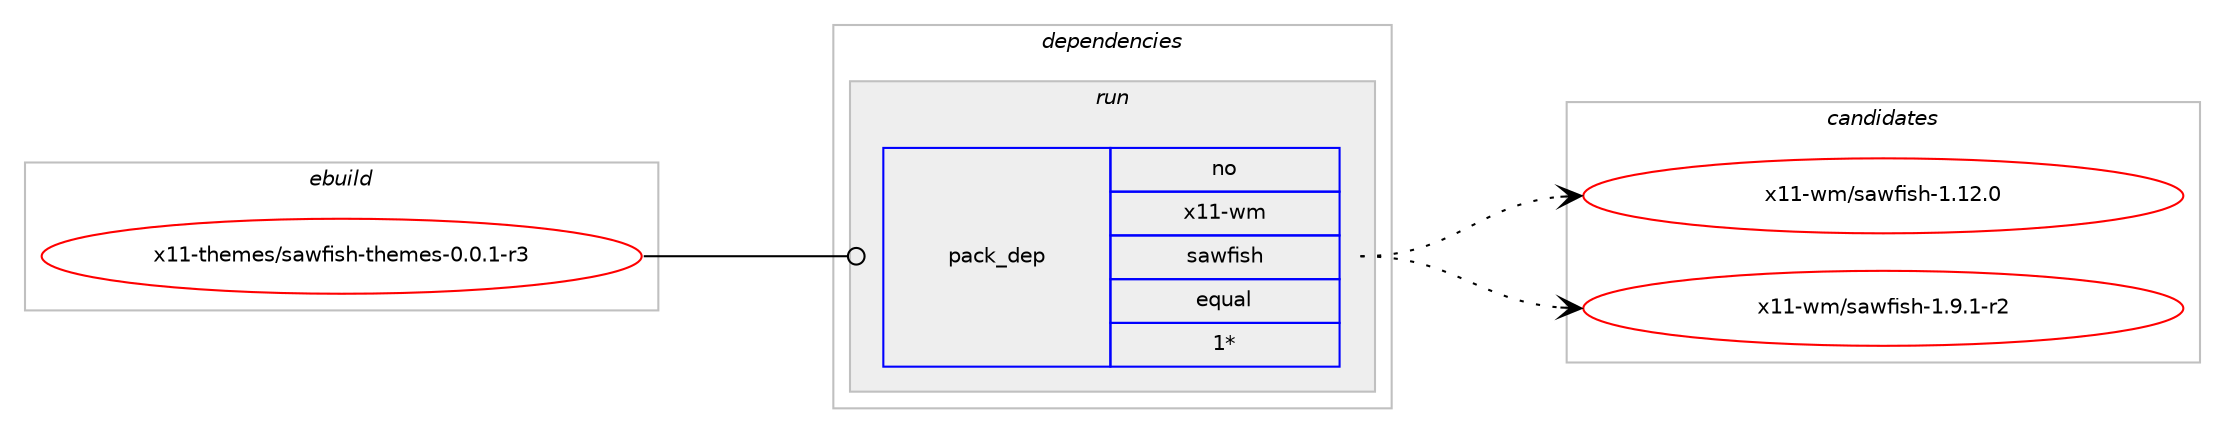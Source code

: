 digraph prolog {

# *************
# Graph options
# *************

newrank=true;
concentrate=true;
compound=true;
graph [rankdir=LR,fontname=Helvetica,fontsize=10,ranksep=1.5];#, ranksep=2.5, nodesep=0.2];
edge  [arrowhead=vee];
node  [fontname=Helvetica,fontsize=10];

# **********
# The ebuild
# **********

subgraph cluster_leftcol {
color=gray;
rank=same;
label=<<i>ebuild</i>>;
id [label="x11-themes/sawfish-themes-0.0.1-r3", color=red, width=4, href="../x11-themes/sawfish-themes-0.0.1-r3.svg"];
}

# ****************
# The dependencies
# ****************

subgraph cluster_midcol {
color=gray;
label=<<i>dependencies</i>>;
subgraph cluster_compile {
fillcolor="#eeeeee";
style=filled;
label=<<i>compile</i>>;
}
subgraph cluster_compileandrun {
fillcolor="#eeeeee";
style=filled;
label=<<i>compile and run</i>>;
}
subgraph cluster_run {
fillcolor="#eeeeee";
style=filled;
label=<<i>run</i>>;
subgraph pack3585 {
dependency4327 [label=<<TABLE BORDER="0" CELLBORDER="1" CELLSPACING="0" CELLPADDING="4" WIDTH="220"><TR><TD ROWSPAN="6" CELLPADDING="30">pack_dep</TD></TR><TR><TD WIDTH="110">no</TD></TR><TR><TD>x11-wm</TD></TR><TR><TD>sawfish</TD></TR><TR><TD>equal</TD></TR><TR><TD>1*</TD></TR></TABLE>>, shape=none, color=blue];
}
id:e -> dependency4327:w [weight=20,style="solid",arrowhead="odot"];
}
}

# **************
# The candidates
# **************

subgraph cluster_choices {
rank=same;
color=gray;
label=<<i>candidates</i>>;

subgraph choice3585 {
color=black;
nodesep=1;
choice120494945119109471159711910210511510445494649504648 [label="x11-wm/sawfish-1.12.0", color=red, width=4,href="../x11-wm/sawfish-1.12.0.svg"];
choice12049494511910947115971191021051151044549465746494511450 [label="x11-wm/sawfish-1.9.1-r2", color=red, width=4,href="../x11-wm/sawfish-1.9.1-r2.svg"];
dependency4327:e -> choice120494945119109471159711910210511510445494649504648:w [style=dotted,weight="100"];
dependency4327:e -> choice12049494511910947115971191021051151044549465746494511450:w [style=dotted,weight="100"];
}
}

}
